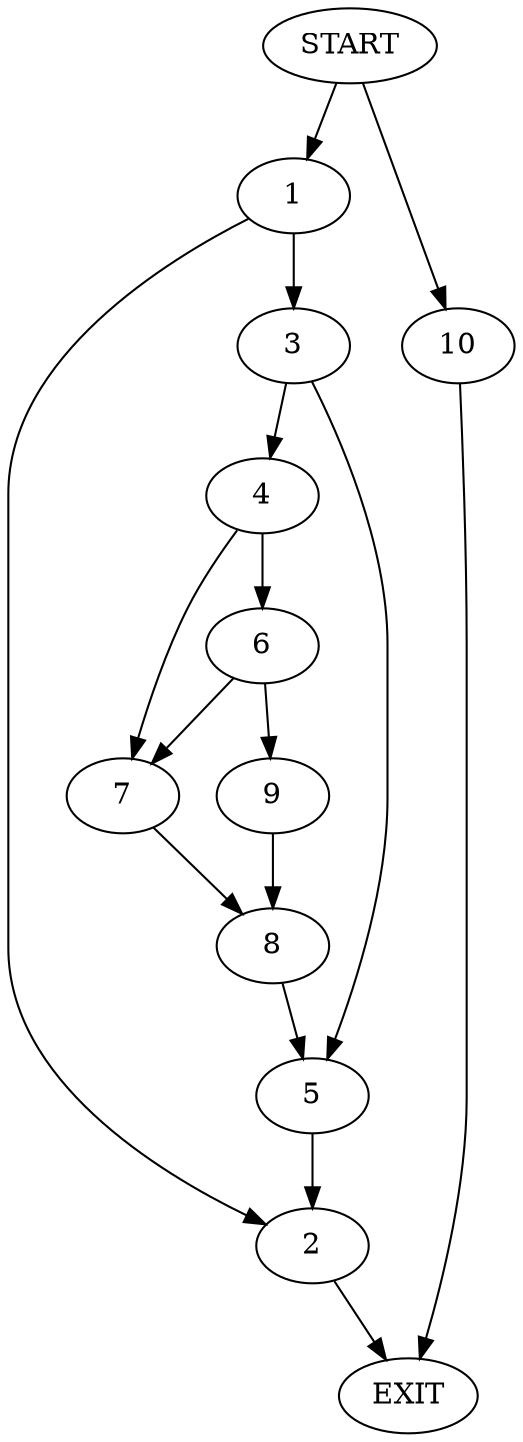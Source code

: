 digraph {
0 [label="START"]
11 [label="EXIT"]
0 -> 1
1 -> 2
1 -> 3
2 -> 11
3 -> 4
3 -> 5
5 -> 2
4 -> 6
4 -> 7
7 -> 8
6 -> 7
6 -> 9
9 -> 8
8 -> 5
0 -> 10
10 -> 11
}
